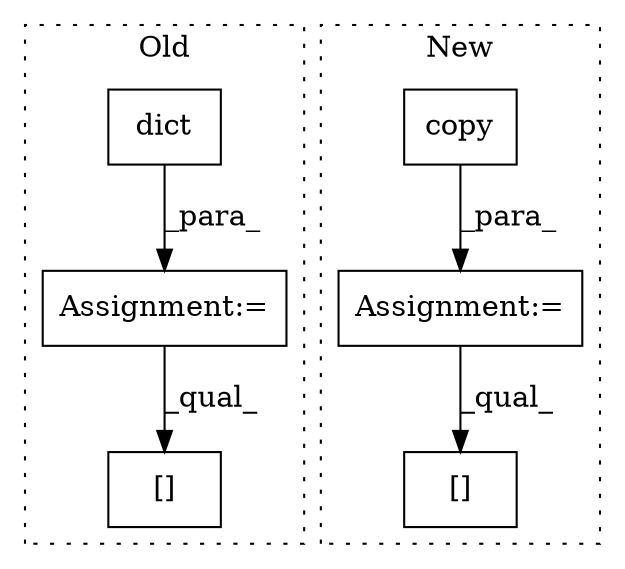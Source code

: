 digraph G {
subgraph cluster0 {
1 [label="dict" a="32" s="22915" l="6" shape="box"];
4 [label="Assignment:=" a="7" s="22914" l="1" shape="box"];
6 [label="[]" a="2" s="23259,23296" l="30,1" shape="box"];
label = "Old";
style="dotted";
}
subgraph cluster1 {
2 [label="copy" a="32" s="23402,23419" l="5,1" shape="box"];
3 [label="Assignment:=" a="7" s="23401" l="1" shape="box"];
5 [label="[]" a="2" s="23428,23445" l="3,1" shape="box"];
label = "New";
style="dotted";
}
1 -> 4 [label="_para_"];
2 -> 3 [label="_para_"];
3 -> 5 [label="_qual_"];
4 -> 6 [label="_qual_"];
}